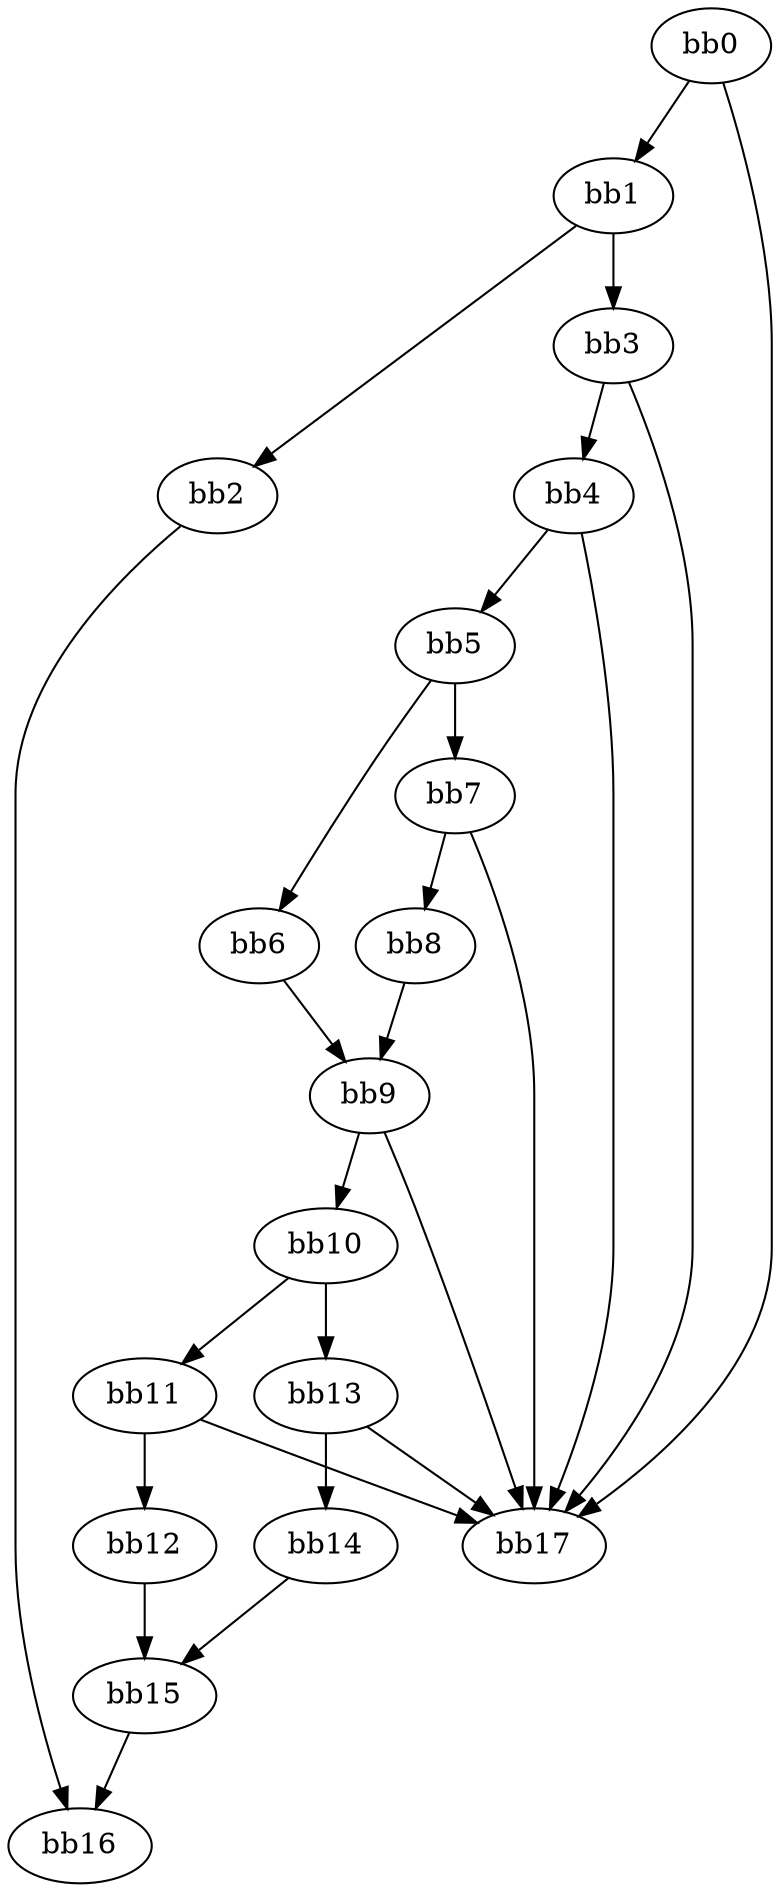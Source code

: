 digraph {
    0 [ label = "bb0\l" ]
    1 [ label = "bb1\l" ]
    2 [ label = "bb2\l" ]
    3 [ label = "bb3\l" ]
    4 [ label = "bb4\l" ]
    5 [ label = "bb5\l" ]
    6 [ label = "bb6\l" ]
    7 [ label = "bb7\l" ]
    8 [ label = "bb8\l" ]
    9 [ label = "bb9\l" ]
    10 [ label = "bb10\l" ]
    11 [ label = "bb11\l" ]
    12 [ label = "bb12\l" ]
    13 [ label = "bb13\l" ]
    14 [ label = "bb14\l" ]
    15 [ label = "bb15\l" ]
    16 [ label = "bb16\l" ]
    17 [ label = "bb17\l" ]
    0 -> 1 [ ]
    0 -> 17 [ ]
    1 -> 2 [ ]
    1 -> 3 [ ]
    2 -> 16 [ ]
    3 -> 4 [ ]
    3 -> 17 [ ]
    4 -> 5 [ ]
    4 -> 17 [ ]
    5 -> 6 [ ]
    5 -> 7 [ ]
    6 -> 9 [ ]
    7 -> 8 [ ]
    7 -> 17 [ ]
    8 -> 9 [ ]
    9 -> 10 [ ]
    9 -> 17 [ ]
    10 -> 11 [ ]
    10 -> 13 [ ]
    11 -> 12 [ ]
    11 -> 17 [ ]
    12 -> 15 [ ]
    13 -> 14 [ ]
    13 -> 17 [ ]
    14 -> 15 [ ]
    15 -> 16 [ ]
}

